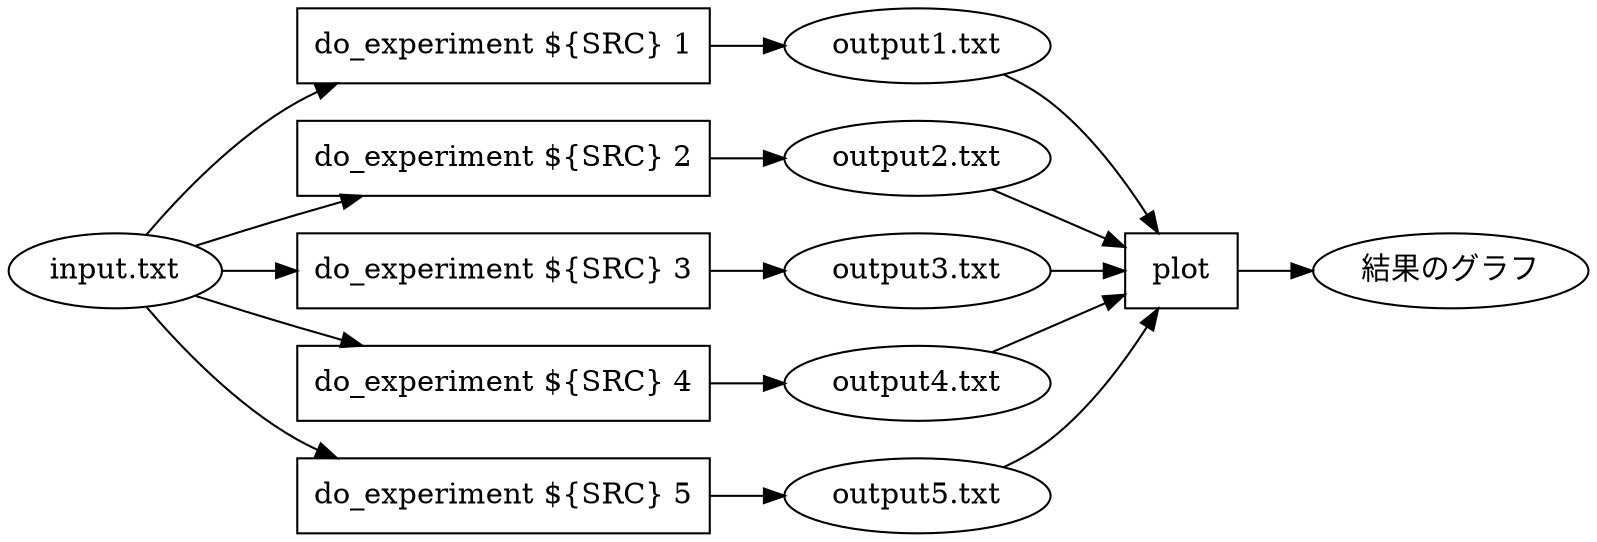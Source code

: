 digraph G {
  graph [rankdir=LR]

  do1 [shape=box, label="do_experiment ${SRC} 1"]
  do2 [shape=box, label="do_experiment ${SRC} 2"]
  do3 [shape=box, label="do_experiment ${SRC} 3"]
  do4 [shape=box, label="do_experiment ${SRC} 4"]
  do5 [shape=box, label="do_experiment ${SRC} 5"]

  "input.txt" -> { do1; do2; do3; do4; do5 }

  do1 -> "output1.txt"
  do2 -> "output2.txt"
  do3 -> "output3.txt"
  do4 -> "output4.txt"
  do5 -> "output5.txt"

  plot [shape=box]

  { "output1.txt";
    "output2.txt";
    "output3.txt";
    "output4.txt";
    "output5.txt"; }
    -> plot

  figure [label="結果のグラフ"]
  plot -> figure
}